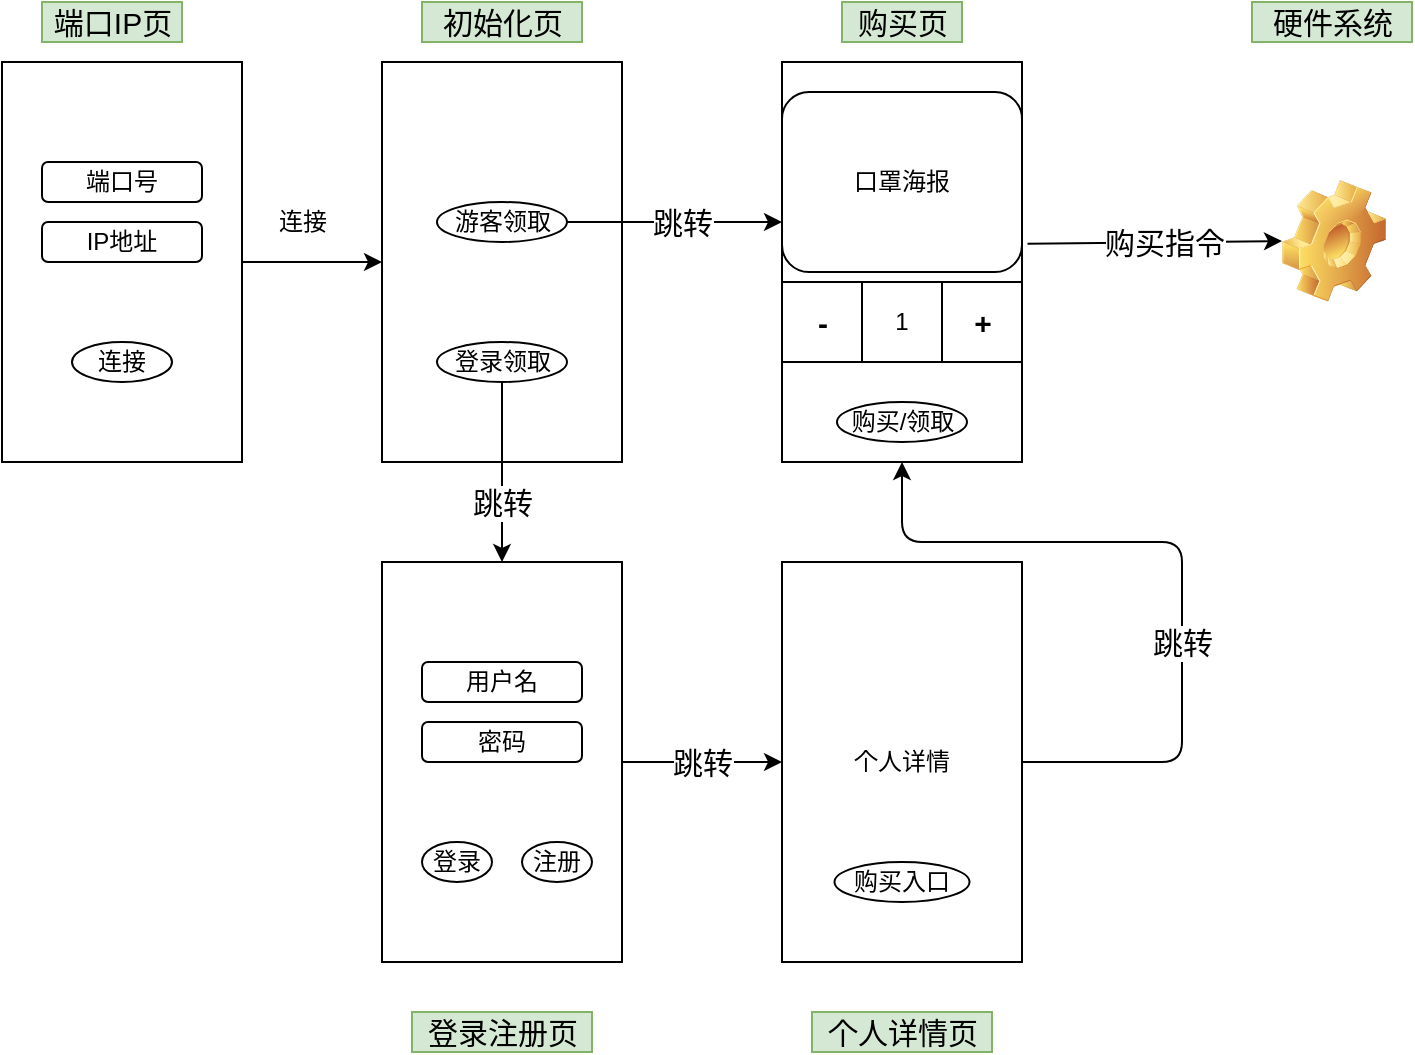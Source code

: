 <mxfile version="14.6.13" type="github">
  <diagram id="XP6mVFGVgPqe80o5fGUC" name="第 1 页">
    <mxGraphModel dx="1311" dy="893" grid="1" gridSize="10" guides="1" tooltips="1" connect="1" arrows="1" fold="1" page="1" pageScale="1" pageWidth="827" pageHeight="1169" math="0" shadow="0">
      <root>
        <mxCell id="0" />
        <mxCell id="1" parent="0" />
        <mxCell id="waSqaIQPumDUzSy-wY24-8" value="" style="rounded=0;whiteSpace=wrap;html=1;" vertex="1" parent="1">
          <mxGeometry x="40" y="110" width="120" height="200" as="geometry" />
        </mxCell>
        <mxCell id="waSqaIQPumDUzSy-wY24-10" value="" style="rounded=1;whiteSpace=wrap;html=1;" vertex="1" parent="1">
          <mxGeometry x="60" y="160" width="80" height="20" as="geometry" />
        </mxCell>
        <mxCell id="waSqaIQPumDUzSy-wY24-11" value="" style="rounded=1;whiteSpace=wrap;html=1;" vertex="1" parent="1">
          <mxGeometry x="60" y="190" width="80" height="20" as="geometry" />
        </mxCell>
        <mxCell id="waSqaIQPumDUzSy-wY24-12" value="连接" style="ellipse;whiteSpace=wrap;html=1;" vertex="1" parent="1">
          <mxGeometry x="75" y="250" width="50" height="20" as="geometry" />
        </mxCell>
        <mxCell id="waSqaIQPumDUzSy-wY24-13" value="端口号" style="text;html=1;strokeColor=none;fillColor=none;align=center;verticalAlign=middle;whiteSpace=wrap;rounded=0;" vertex="1" parent="1">
          <mxGeometry x="80" y="160" width="40" height="20" as="geometry" />
        </mxCell>
        <mxCell id="waSqaIQPumDUzSy-wY24-14" value="IP地址" style="text;html=1;strokeColor=none;fillColor=none;align=center;verticalAlign=middle;whiteSpace=wrap;rounded=0;" vertex="1" parent="1">
          <mxGeometry x="80" y="190" width="40" height="20" as="geometry" />
        </mxCell>
        <mxCell id="waSqaIQPumDUzSy-wY24-15" value="" style="rounded=0;whiteSpace=wrap;html=1;" vertex="1" parent="1">
          <mxGeometry x="230" y="110" width="120" height="200" as="geometry" />
        </mxCell>
        <mxCell id="waSqaIQPumDUzSy-wY24-16" value="游客领取" style="ellipse;whiteSpace=wrap;html=1;" vertex="1" parent="1">
          <mxGeometry x="257.5" y="180" width="65" height="20" as="geometry" />
        </mxCell>
        <mxCell id="waSqaIQPumDUzSy-wY24-17" value="登录领取" style="ellipse;whiteSpace=wrap;html=1;" vertex="1" parent="1">
          <mxGeometry x="257.5" y="250" width="65" height="20" as="geometry" />
        </mxCell>
        <mxCell id="waSqaIQPumDUzSy-wY24-19" value="" style="endArrow=classic;html=1;exitX=1;exitY=0.5;exitDx=0;exitDy=0;entryX=0;entryY=0.5;entryDx=0;entryDy=0;" edge="1" parent="1" source="waSqaIQPumDUzSy-wY24-8" target="waSqaIQPumDUzSy-wY24-15">
          <mxGeometry width="50" height="50" relative="1" as="geometry">
            <mxPoint x="390" y="470" as="sourcePoint" />
            <mxPoint x="440" y="420" as="targetPoint" />
          </mxGeometry>
        </mxCell>
        <mxCell id="waSqaIQPumDUzSy-wY24-20" value="连接" style="text;html=1;align=center;verticalAlign=middle;resizable=0;points=[];autosize=1;strokeColor=none;" vertex="1" parent="1">
          <mxGeometry x="170" y="180" width="40" height="20" as="geometry" />
        </mxCell>
        <mxCell id="waSqaIQPumDUzSy-wY24-21" value="" style="rounded=0;whiteSpace=wrap;html=1;" vertex="1" parent="1">
          <mxGeometry x="430" y="110" width="120" height="200" as="geometry" />
        </mxCell>
        <mxCell id="waSqaIQPumDUzSy-wY24-23" value="口罩海报" style="rounded=1;whiteSpace=wrap;html=1;" vertex="1" parent="1">
          <mxGeometry x="430" y="125" width="120" height="90" as="geometry" />
        </mxCell>
        <mxCell id="waSqaIQPumDUzSy-wY24-24" value="1" style="shape=process;whiteSpace=wrap;html=1;backgroundOutline=1;size=0.333;" vertex="1" parent="1">
          <mxGeometry x="430" y="220" width="120" height="40" as="geometry" />
        </mxCell>
        <mxCell id="waSqaIQPumDUzSy-wY24-25" value="+" style="text;html=1;align=center;verticalAlign=middle;resizable=0;points=[];autosize=1;strokeColor=none;fontStyle=1;fontSize=15;" vertex="1" parent="1">
          <mxGeometry x="520" y="230" width="20" height="20" as="geometry" />
        </mxCell>
        <mxCell id="waSqaIQPumDUzSy-wY24-26" value="&lt;b style=&quot;font-size: 15px;&quot;&gt;-&lt;/b&gt;" style="text;html=1;align=center;verticalAlign=middle;resizable=0;points=[];autosize=1;strokeColor=none;fontSize=15;" vertex="1" parent="1">
          <mxGeometry x="440" y="230" width="20" height="20" as="geometry" />
        </mxCell>
        <mxCell id="waSqaIQPumDUzSy-wY24-27" value="购买/领取" style="ellipse;whiteSpace=wrap;html=1;" vertex="1" parent="1">
          <mxGeometry x="457.5" y="280" width="65" height="20" as="geometry" />
        </mxCell>
        <mxCell id="waSqaIQPumDUzSy-wY24-28" value="" style="endArrow=classic;html=1;fontSize=15;exitX=1;exitY=0.5;exitDx=0;exitDy=0;" edge="1" parent="1" source="waSqaIQPumDUzSy-wY24-16">
          <mxGeometry width="50" height="50" relative="1" as="geometry">
            <mxPoint x="390" y="330" as="sourcePoint" />
            <mxPoint x="430" y="190" as="targetPoint" />
          </mxGeometry>
        </mxCell>
        <mxCell id="waSqaIQPumDUzSy-wY24-50" value="跳转" style="edgeLabel;html=1;align=center;verticalAlign=middle;resizable=0;points=[];fontSize=15;" vertex="1" connectable="0" parent="waSqaIQPumDUzSy-wY24-28">
          <mxGeometry x="-0.283" relative="1" as="geometry">
            <mxPoint x="19" as="offset" />
          </mxGeometry>
        </mxCell>
        <mxCell id="waSqaIQPumDUzSy-wY24-30" value="" style="rounded=0;whiteSpace=wrap;html=1;" vertex="1" parent="1">
          <mxGeometry x="230" y="360" width="120" height="200" as="geometry" />
        </mxCell>
        <mxCell id="waSqaIQPumDUzSy-wY24-31" value="" style="rounded=1;whiteSpace=wrap;html=1;" vertex="1" parent="1">
          <mxGeometry x="250" y="410" width="80" height="20" as="geometry" />
        </mxCell>
        <mxCell id="waSqaIQPumDUzSy-wY24-32" value="" style="rounded=1;whiteSpace=wrap;html=1;" vertex="1" parent="1">
          <mxGeometry x="250" y="440" width="80" height="20" as="geometry" />
        </mxCell>
        <mxCell id="waSqaIQPumDUzSy-wY24-33" value="登录" style="ellipse;whiteSpace=wrap;html=1;" vertex="1" parent="1">
          <mxGeometry x="250" y="500" width="35" height="20" as="geometry" />
        </mxCell>
        <mxCell id="waSqaIQPumDUzSy-wY24-34" value="用户名" style="text;html=1;strokeColor=none;fillColor=none;align=center;verticalAlign=middle;whiteSpace=wrap;rounded=0;" vertex="1" parent="1">
          <mxGeometry x="270" y="410" width="40" height="20" as="geometry" />
        </mxCell>
        <mxCell id="waSqaIQPumDUzSy-wY24-35" value="密码" style="text;html=1;strokeColor=none;fillColor=none;align=center;verticalAlign=middle;whiteSpace=wrap;rounded=0;" vertex="1" parent="1">
          <mxGeometry x="270" y="440" width="40" height="20" as="geometry" />
        </mxCell>
        <mxCell id="waSqaIQPumDUzSy-wY24-36" value="注册" style="ellipse;whiteSpace=wrap;html=1;" vertex="1" parent="1">
          <mxGeometry x="300" y="500" width="35" height="20" as="geometry" />
        </mxCell>
        <mxCell id="waSqaIQPumDUzSy-wY24-37" value="" style="endArrow=classic;html=1;fontSize=15;exitX=0.5;exitY=1;exitDx=0;exitDy=0;entryX=0.5;entryY=0;entryDx=0;entryDy=0;" edge="1" parent="1" source="waSqaIQPumDUzSy-wY24-17" target="waSqaIQPumDUzSy-wY24-30">
          <mxGeometry width="50" height="50" relative="1" as="geometry">
            <mxPoint x="390" y="330" as="sourcePoint" />
            <mxPoint x="290" y="350" as="targetPoint" />
            <Array as="points">
              <mxPoint x="290" y="330" />
            </Array>
          </mxGeometry>
        </mxCell>
        <mxCell id="waSqaIQPumDUzSy-wY24-51" value="跳转" style="edgeLabel;html=1;align=center;verticalAlign=middle;resizable=0;points=[];fontSize=15;" vertex="1" connectable="0" parent="waSqaIQPumDUzSy-wY24-37">
          <mxGeometry x="-0.128" y="-2" relative="1" as="geometry">
            <mxPoint x="2" y="21" as="offset" />
          </mxGeometry>
        </mxCell>
        <mxCell id="waSqaIQPumDUzSy-wY24-39" value="个人详情" style="rounded=0;whiteSpace=wrap;html=1;" vertex="1" parent="1">
          <mxGeometry x="430" y="360" width="120" height="200" as="geometry" />
        </mxCell>
        <mxCell id="waSqaIQPumDUzSy-wY24-40" value="" style="endArrow=classic;html=1;fontSize=15;exitX=1;exitY=0.5;exitDx=0;exitDy=0;entryX=0;entryY=0.5;entryDx=0;entryDy=0;" edge="1" parent="1" source="waSqaIQPumDUzSy-wY24-30" target="waSqaIQPumDUzSy-wY24-39">
          <mxGeometry width="50" height="50" relative="1" as="geometry">
            <mxPoint x="390" y="330" as="sourcePoint" />
            <mxPoint x="440" y="280" as="targetPoint" />
            <Array as="points">
              <mxPoint x="390" y="460" />
            </Array>
          </mxGeometry>
        </mxCell>
        <mxCell id="waSqaIQPumDUzSy-wY24-52" value="跳转" style="edgeLabel;html=1;align=center;verticalAlign=middle;resizable=0;points=[];fontSize=15;" vertex="1" connectable="0" parent="waSqaIQPumDUzSy-wY24-40">
          <mxGeometry x="0.251" y="2" relative="1" as="geometry">
            <mxPoint x="-10" y="2" as="offset" />
          </mxGeometry>
        </mxCell>
        <mxCell id="waSqaIQPumDUzSy-wY24-41" value="购买入口" style="ellipse;whiteSpace=wrap;html=1;" vertex="1" parent="1">
          <mxGeometry x="456.25" y="510" width="67.5" height="20" as="geometry" />
        </mxCell>
        <mxCell id="waSqaIQPumDUzSy-wY24-42" value="" style="endArrow=classic;html=1;fontSize=15;exitX=1;exitY=0.5;exitDx=0;exitDy=0;entryX=0.5;entryY=1;entryDx=0;entryDy=0;entryPerimeter=0;" edge="1" parent="1" source="waSqaIQPumDUzSy-wY24-39" target="waSqaIQPumDUzSy-wY24-21">
          <mxGeometry width="50" height="50" relative="1" as="geometry">
            <mxPoint x="390" y="460" as="sourcePoint" />
            <mxPoint x="440" y="410" as="targetPoint" />
            <Array as="points">
              <mxPoint x="600" y="460" />
              <mxPoint x="630" y="460" />
              <mxPoint x="630" y="440" />
              <mxPoint x="630" y="430" />
              <mxPoint x="630" y="350" />
              <mxPoint x="490" y="350" />
            </Array>
          </mxGeometry>
        </mxCell>
        <mxCell id="waSqaIQPumDUzSy-wY24-53" value="跳转" style="edgeLabel;html=1;align=center;verticalAlign=middle;resizable=0;points=[];fontSize=15;" vertex="1" connectable="0" parent="waSqaIQPumDUzSy-wY24-42">
          <mxGeometry x="0.03" y="1" relative="1" as="geometry">
            <mxPoint y="49" as="offset" />
          </mxGeometry>
        </mxCell>
        <mxCell id="waSqaIQPumDUzSy-wY24-45" value="" style="shape=image;html=1;verticalLabelPosition=bottom;verticalAlign=top;imageAspect=1;aspect=fixed;image=img/clipart/Gear_128x128.png;fontSize=15;" vertex="1" parent="1">
          <mxGeometry x="680" y="169" width="52" height="61" as="geometry" />
        </mxCell>
        <mxCell id="waSqaIQPumDUzSy-wY24-47" value="" style="endArrow=classic;html=1;fontSize=15;exitX=1.023;exitY=0.843;exitDx=0;exitDy=0;exitPerimeter=0;entryX=0;entryY=0.5;entryDx=0;entryDy=0;" edge="1" parent="1" source="waSqaIQPumDUzSy-wY24-23" target="waSqaIQPumDUzSy-wY24-45">
          <mxGeometry width="50" height="50" relative="1" as="geometry">
            <mxPoint x="390" y="460" as="sourcePoint" />
            <mxPoint x="440" y="410" as="targetPoint" />
          </mxGeometry>
        </mxCell>
        <mxCell id="waSqaIQPumDUzSy-wY24-49" value="购买指令" style="edgeLabel;html=1;align=center;verticalAlign=middle;resizable=0;points=[];fontSize=15;" vertex="1" connectable="0" parent="waSqaIQPumDUzSy-wY24-47">
          <mxGeometry x="-0.163" y="-1" relative="1" as="geometry">
            <mxPoint x="14" y="-2" as="offset" />
          </mxGeometry>
        </mxCell>
        <mxCell id="waSqaIQPumDUzSy-wY24-54" value="端口IP页" style="text;html=1;align=center;verticalAlign=middle;resizable=0;points=[];autosize=1;strokeColor=#82b366;fontSize=15;fillColor=#d5e8d4;" vertex="1" parent="1">
          <mxGeometry x="60" y="80" width="70" height="20" as="geometry" />
        </mxCell>
        <mxCell id="waSqaIQPumDUzSy-wY24-55" value="初始化页" style="text;html=1;align=center;verticalAlign=middle;resizable=0;points=[];autosize=1;strokeColor=#82b366;fontSize=15;fillColor=#d5e8d4;" vertex="1" parent="1">
          <mxGeometry x="250" y="80" width="80" height="20" as="geometry" />
        </mxCell>
        <mxCell id="waSqaIQPumDUzSy-wY24-56" value="购买页" style="text;html=1;align=center;verticalAlign=middle;resizable=0;points=[];autosize=1;strokeColor=#82b366;fontSize=15;fillColor=#d5e8d4;" vertex="1" parent="1">
          <mxGeometry x="460" y="80" width="60" height="20" as="geometry" />
        </mxCell>
        <mxCell id="waSqaIQPumDUzSy-wY24-57" value="登录注册页" style="text;html=1;align=center;verticalAlign=middle;resizable=0;points=[];autosize=1;strokeColor=#82b366;fontSize=15;fillColor=#d5e8d4;" vertex="1" parent="1">
          <mxGeometry x="245" y="585" width="90" height="20" as="geometry" />
        </mxCell>
        <mxCell id="waSqaIQPumDUzSy-wY24-59" value="个人详情页" style="text;html=1;align=center;verticalAlign=middle;resizable=0;points=[];autosize=1;strokeColor=#82b366;fontSize=15;fillColor=#d5e8d4;" vertex="1" parent="1">
          <mxGeometry x="445" y="585" width="90" height="20" as="geometry" />
        </mxCell>
        <mxCell id="waSqaIQPumDUzSy-wY24-60" value="硬件系统" style="text;html=1;align=center;verticalAlign=middle;resizable=0;points=[];autosize=1;strokeColor=#82b366;fontSize=15;fillColor=#d5e8d4;" vertex="1" parent="1">
          <mxGeometry x="665" y="80" width="80" height="20" as="geometry" />
        </mxCell>
      </root>
    </mxGraphModel>
  </diagram>
</mxfile>
